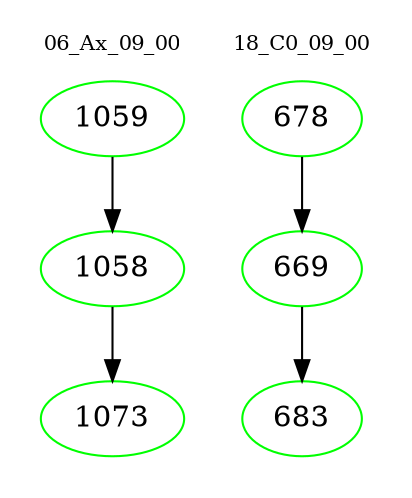 digraph{
subgraph cluster_0 {
color = white
label = "06_Ax_09_00";
fontsize=10;
T0_1059 [label="1059", color="green"]
T0_1059 -> T0_1058 [color="black"]
T0_1058 [label="1058", color="green"]
T0_1058 -> T0_1073 [color="black"]
T0_1073 [label="1073", color="green"]
}
subgraph cluster_1 {
color = white
label = "18_C0_09_00";
fontsize=10;
T1_678 [label="678", color="green"]
T1_678 -> T1_669 [color="black"]
T1_669 [label="669", color="green"]
T1_669 -> T1_683 [color="black"]
T1_683 [label="683", color="green"]
}
}
